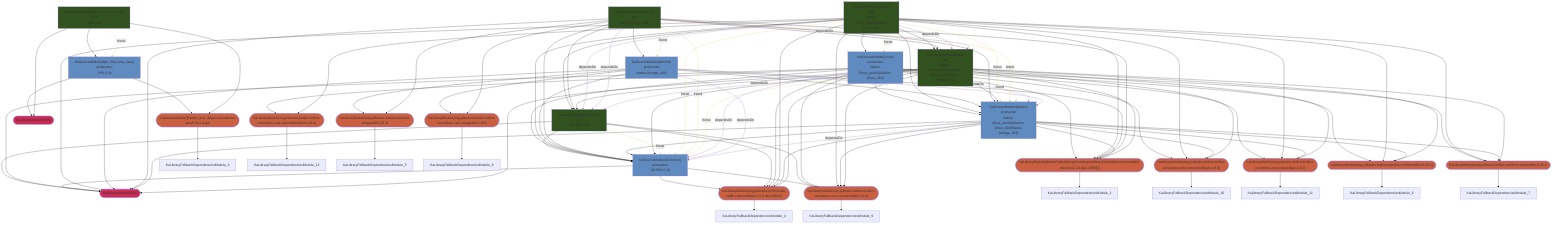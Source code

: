 graph TD
  KaLibraryModule_0(["KaLibraryModule(@kotlin_test_deps//:annotations-java5-24.0.0.jar)"])
  KaLibraryModule_1(["KaLibraryModule(NativePrebuiltKmpCoordinates(libraryPart=klib/common/stdlib, version=2.2.0-dev-15683))"])
  KaLibraryModule_2(["KaLibraryModule(SDK)"])
  KaLibraryModule_3(["KaLibraryModule(SDK)"])
  KaLibraryModule_4(["KaLibraryModule(org.jetbrains.kotlin:kotlin-stdlib:commonMain:2.2.0-dev-15683)"])
  KaLibraryModule_5(["KaLibraryModule(org.jetbrains.kotlinx:atomicfu-mingwx64:0.23.1)"])
  KaLibraryModule_6(["KaLibraryModule(org.jetbrains.kotlinx:atomicfu:commonMain:0.23.1)"])
  KaLibraryModule_7(["KaLibraryModule(org.jetbrains.kotlinx:atomicfu:nativeMain:0.23.1)"])
  KaLibraryModule_8(["KaLibraryModule(org.jetbrains.kotlinx:kotlinx-coroutines-core-mingwx64:1.8.0)"])
  KaLibraryModule_9(["KaLibraryModule(org.jetbrains.kotlinx:kotlinx-coroutines-core:commonMain:1.8.0)"])
  KaLibraryModule_10(["KaLibraryModule(org.jetbrains.kotlinx:kotlinx-coroutines-core:concurrentMain:1.8.0)"])
  KaLibraryModule_11(["KaLibraryModule(org.jetbrains.kotlinx:kotlinx-coroutines-core:nativeMain:1.8.0)"])
  KaLibraryModule_12(["KaLibraryModule(org.jetbrains.kotlinx:kotlinx-coroutines-core:nativeOtherMain:1.8.0)"])
  KaSourceModule_13["KaSourceModule(Common)<br />production<br />JS/JVM (1.8)"]
  KaSourceModule_14["KaSourceModule(Common)<br />test<br />JS/JVM (1.8)"]
  KaSourceModule_15["KaSourceModule(Linux)<br />production<br />Native (linux_arm64)/Native (linux_x64)"]
  KaSourceModule_16["KaSourceModule(Linux)<br />test<br />Native (linux_arm64)/Native (linux_x64)"]
  KaSourceModule_17["KaSourceModule(MinGW)<br />production<br />Native (mingw_x64)"]
  KaSourceModule_18["KaSourceModule(MinGW)<br />test<br />Native (mingw_x64)"]
  KaSourceModule_19["KaSourceModule(Native)<br />production<br />Native (linux_arm64)/Native (linux_x64)/Native (mingw_x64)"]
  KaSourceModule_20["KaSourceModule(Native)<br />test<br />Native (linux_arm64)/Native (linux_x64)/Native (mingw_x64)"]
  KaSourceModule_21["KaSourceModule(light_idea_test_case)<br />production<br />JVM (1.8)"]
  KaSourceModule_22["KaSourceModule(light_idea_test_case)<br />test<br />JVM (1.8)"]
  style KaLibraryModule_0 fill:#CB6040
  style KaLibraryModule_1 fill:#CB6040
  style KaLibraryModule_2 fill:#CC2B52
  style KaLibraryModule_3 fill:#CC2B52
  style KaLibraryModule_4 fill:#CB6040
  style KaLibraryModule_5 fill:#CB6040
  style KaLibraryModule_6 fill:#CB6040
  style KaLibraryModule_7 fill:#CB6040
  style KaLibraryModule_8 fill:#CB6040
  style KaLibraryModule_9 fill:#CB6040
  style KaLibraryModule_10 fill:#CB6040
  style KaLibraryModule_11 fill:#CB6040
  style KaLibraryModule_12 fill:#CB6040
  style KaSourceModule_13 fill:#608BC1
  style KaSourceModule_14 fill:#31511E
  style KaSourceModule_15 fill:#608BC1
  style KaSourceModule_16 fill:#31511E
  style KaSourceModule_17 fill:#608BC1
  style KaSourceModule_18 fill:#31511E
  style KaSourceModule_19 fill:#608BC1
  style KaSourceModule_20 fill:#31511E
  style KaSourceModule_21 fill:#608BC1
  style KaSourceModule_22 fill:#31511E
  KaLibraryModule_0 --> KaLibraryFallbackDependenciesModule_0
  KaLibraryModule_1 --> KaLibraryFallbackDependenciesModule_1
  KaLibraryModule_10 --> KaLibraryFallbackDependenciesModule_10
  KaLibraryModule_11 --> KaLibraryFallbackDependenciesModule_11
  KaLibraryModule_12 --> KaLibraryFallbackDependenciesModule_12
  KaLibraryModule_4 --> KaLibraryFallbackDependenciesModule_4
  KaLibraryModule_5 --> KaLibraryFallbackDependenciesModule_5
  KaLibraryModule_6 --> KaLibraryFallbackDependenciesModule_6
  KaLibraryModule_7 --> KaLibraryFallbackDependenciesModule_7
  KaLibraryModule_8 --> KaLibraryFallbackDependenciesModule_8
  KaLibraryModule_9 --> KaLibraryFallbackDependenciesModule_9
  KaSourceModule_13 --> KaLibraryModule_2
  KaSourceModule_13 --> KaLibraryModule_4
  KaSourceModule_13 --> KaLibraryModule_9
  KaSourceModule_14 --> KaLibraryModule_2
  KaSourceModule_14 --> KaLibraryModule_4
  KaSourceModule_14 --> KaLibraryModule_9
  KaSourceModule_14 --> KaSourceModule_13
  KaSourceModule_15 --> KaLibraryModule_1
  KaSourceModule_15 --> KaLibraryModule_10
  KaSourceModule_15 --> KaLibraryModule_11
  KaSourceModule_15 --> KaLibraryModule_12
  KaSourceModule_15 --> KaLibraryModule_2
  KaSourceModule_15 --> KaLibraryModule_4
  KaSourceModule_15 --> KaLibraryModule_6
  KaSourceModule_15 --> KaLibraryModule_7
  KaSourceModule_15 --> KaLibraryModule_9
  KaSourceModule_15 --> KaSourceModule_13
  KaSourceModule_15 --> KaSourceModule_19
  KaSourceModule_16 --> KaLibraryModule_1
  KaSourceModule_16 --> KaLibraryModule_10
  KaSourceModule_16 --> KaLibraryModule_11
  KaSourceModule_16 --> KaLibraryModule_12
  KaSourceModule_16 --> KaLibraryModule_2
  KaSourceModule_16 --> KaLibraryModule_4
  KaSourceModule_16 --> KaLibraryModule_6
  KaSourceModule_16 --> KaLibraryModule_7
  KaSourceModule_16 --> KaLibraryModule_9
  KaSourceModule_16 --> KaSourceModule_13
  KaSourceModule_16 --> KaSourceModule_14
  KaSourceModule_16 --> KaSourceModule_15
  KaSourceModule_16 --> KaSourceModule_19
  KaSourceModule_16 --> KaSourceModule_20
  KaSourceModule_17 --> KaLibraryModule_1
  KaSourceModule_17 --> KaLibraryModule_2
  KaSourceModule_17 --> KaLibraryModule_5
  KaSourceModule_17 --> KaLibraryModule_8
  KaSourceModule_17 --> KaSourceModule_13
  KaSourceModule_17 --> KaSourceModule_19
  KaSourceModule_18 --> KaLibraryModule_1
  KaSourceModule_18 --> KaLibraryModule_2
  KaSourceModule_18 --> KaLibraryModule_5
  KaSourceModule_18 --> KaLibraryModule_8
  KaSourceModule_18 --> KaSourceModule_13
  KaSourceModule_18 --> KaSourceModule_14
  KaSourceModule_18 --> KaSourceModule_17
  KaSourceModule_18 --> KaSourceModule_19
  KaSourceModule_18 --> KaSourceModule_20
  KaSourceModule_19 --> KaLibraryModule_1
  KaSourceModule_19 --> KaLibraryModule_10
  KaSourceModule_19 --> KaLibraryModule_11
  KaSourceModule_19 --> KaLibraryModule_2
  KaSourceModule_19 --> KaLibraryModule_4
  KaSourceModule_19 --> KaLibraryModule_6
  KaSourceModule_19 --> KaLibraryModule_7
  KaSourceModule_19 --> KaLibraryModule_9
  KaSourceModule_19 --> KaSourceModule_13
  KaSourceModule_20 --> KaLibraryModule_1
  KaSourceModule_20 --> KaLibraryModule_10
  KaSourceModule_20 --> KaLibraryModule_11
  KaSourceModule_20 --> KaLibraryModule_2
  KaSourceModule_20 --> KaLibraryModule_4
  KaSourceModule_20 --> KaLibraryModule_6
  KaSourceModule_20 --> KaLibraryModule_7
  KaSourceModule_20 --> KaLibraryModule_9
  KaSourceModule_20 --> KaSourceModule_13
  KaSourceModule_20 --> KaSourceModule_14
  KaSourceModule_20 --> KaSourceModule_19
  KaSourceModule_21 --> KaLibraryModule_0
  KaSourceModule_21 --> KaLibraryModule_3
  KaSourceModule_22 --> KaLibraryModule_0
  KaSourceModule_22 --> KaLibraryModule_3
  KaSourceModule_22 --> KaSourceModule_21
  KaSourceModule_14 --friend--> KaSourceModule_13
  KaSourceModule_16 --friend--> KaSourceModule_13
  KaSourceModule_16 --friend--> KaSourceModule_15
  KaSourceModule_16 --friend--> KaSourceModule_19
  KaSourceModule_18 --friend--> KaSourceModule_13
  KaSourceModule_18 --friend--> KaSourceModule_17
  KaSourceModule_18 --friend--> KaSourceModule_19
  KaSourceModule_20 --friend--> KaSourceModule_13
  KaSourceModule_20 --friend--> KaSourceModule_19
  KaSourceModule_22 --friend--> KaSourceModule_21
  KaSourceModule_15 --dependsOn--> KaSourceModule_13
  KaSourceModule_15 --dependsOn--> KaSourceModule_19
  KaSourceModule_16 --dependsOn--> KaSourceModule_14
  KaSourceModule_16 --dependsOn--> KaSourceModule_20
  KaSourceModule_17 --dependsOn--> KaSourceModule_13
  KaSourceModule_17 --dependsOn--> KaSourceModule_19
  KaSourceModule_18 --dependsOn--> KaSourceModule_14
  KaSourceModule_18 --dependsOn--> KaSourceModule_20
  KaSourceModule_19 --dependsOn--> KaSourceModule_13
  KaSourceModule_20 --dependsOn--> KaSourceModule_14
  linkStyle 0 stroke:black
  linkStyle 1 stroke:black
  linkStyle 2 stroke:black
  linkStyle 3 stroke:black
  linkStyle 4 stroke:black
  linkStyle 5 stroke:black
  linkStyle 6 stroke:black
  linkStyle 7 stroke:black
  linkStyle 8 stroke:black
  linkStyle 9 stroke:black
  linkStyle 10 stroke:black
  linkStyle 11 stroke:black
  linkStyle 12 stroke:black
  linkStyle 13 stroke:black
  linkStyle 14 stroke:black
  linkStyle 15 stroke:black
  linkStyle 16 stroke:black
  linkStyle 17 stroke:black
  linkStyle 18 stroke:black
  linkStyle 19 stroke:black
  linkStyle 20 stroke:black
  linkStyle 21 stroke:black
  linkStyle 22 stroke:black
  linkStyle 23 stroke:black
  linkStyle 24 stroke:black
  linkStyle 25 stroke:black
  linkStyle 26 stroke:black
  linkStyle 27 stroke:black
  linkStyle 28 stroke:black
  linkStyle 29 stroke:black
  linkStyle 30 stroke:black
  linkStyle 31 stroke:black
  linkStyle 32 stroke:black
  linkStyle 33 stroke:black
  linkStyle 34 stroke:black
  linkStyle 35 stroke:black
  linkStyle 36 stroke:black
  linkStyle 37 stroke:black
  linkStyle 38 stroke:black
  linkStyle 39 stroke:black
  linkStyle 40 stroke:black
  linkStyle 41 stroke:black
  linkStyle 42 stroke:black
  linkStyle 43 stroke:black
  linkStyle 44 stroke:black
  linkStyle 45 stroke:black
  linkStyle 46 stroke:black
  linkStyle 47 stroke:black
  linkStyle 48 stroke:black
  linkStyle 49 stroke:black
  linkStyle 50 stroke:black
  linkStyle 51 stroke:black
  linkStyle 52 stroke:black
  linkStyle 53 stroke:black
  linkStyle 54 stroke:black
  linkStyle 55 stroke:black
  linkStyle 56 stroke:black
  linkStyle 57 stroke:black
  linkStyle 58 stroke:black
  linkStyle 59 stroke:black
  linkStyle 60 stroke:black
  linkStyle 61 stroke:black
  linkStyle 62 stroke:black
  linkStyle 63 stroke:black
  linkStyle 64 stroke:black
  linkStyle 65 stroke:black
  linkStyle 66 stroke:black
  linkStyle 67 stroke:black
  linkStyle 68 stroke:black
  linkStyle 69 stroke:black
  linkStyle 70 stroke:black
  linkStyle 71 stroke:black
  linkStyle 72 stroke:black
  linkStyle 73 stroke:black
  linkStyle 74 stroke:black
  linkStyle 75 stroke:black
  linkStyle 76 stroke:black
  linkStyle 77 stroke:black
  linkStyle 78 stroke:black
  linkStyle 79 stroke:black
  linkStyle 80 stroke:black
  linkStyle 81 stroke:black
  linkStyle 82 stroke:black
  linkStyle 83 stroke:#E6C767
  linkStyle 84 stroke:#E6C767
  linkStyle 85 stroke:#E6C767
  linkStyle 86 stroke:#E6C767
  linkStyle 87 stroke:#E6C767
  linkStyle 88 stroke:#E6C767
  linkStyle 89 stroke:#E6C767
  linkStyle 90 stroke:#E6C767
  linkStyle 91 stroke:#E6C767
  linkStyle 92 stroke:#E6C767
  linkStyle 93 stroke:#8967B3
  linkStyle 94 stroke:#8967B3
  linkStyle 95 stroke:#8967B3
  linkStyle 96 stroke:#8967B3
  linkStyle 97 stroke:#8967B3
  linkStyle 98 stroke:#8967B3
  linkStyle 99 stroke:#8967B3
  linkStyle 100 stroke:#8967B3
  linkStyle 101 stroke:#8967B3
  linkStyle 102 stroke:#8967B3